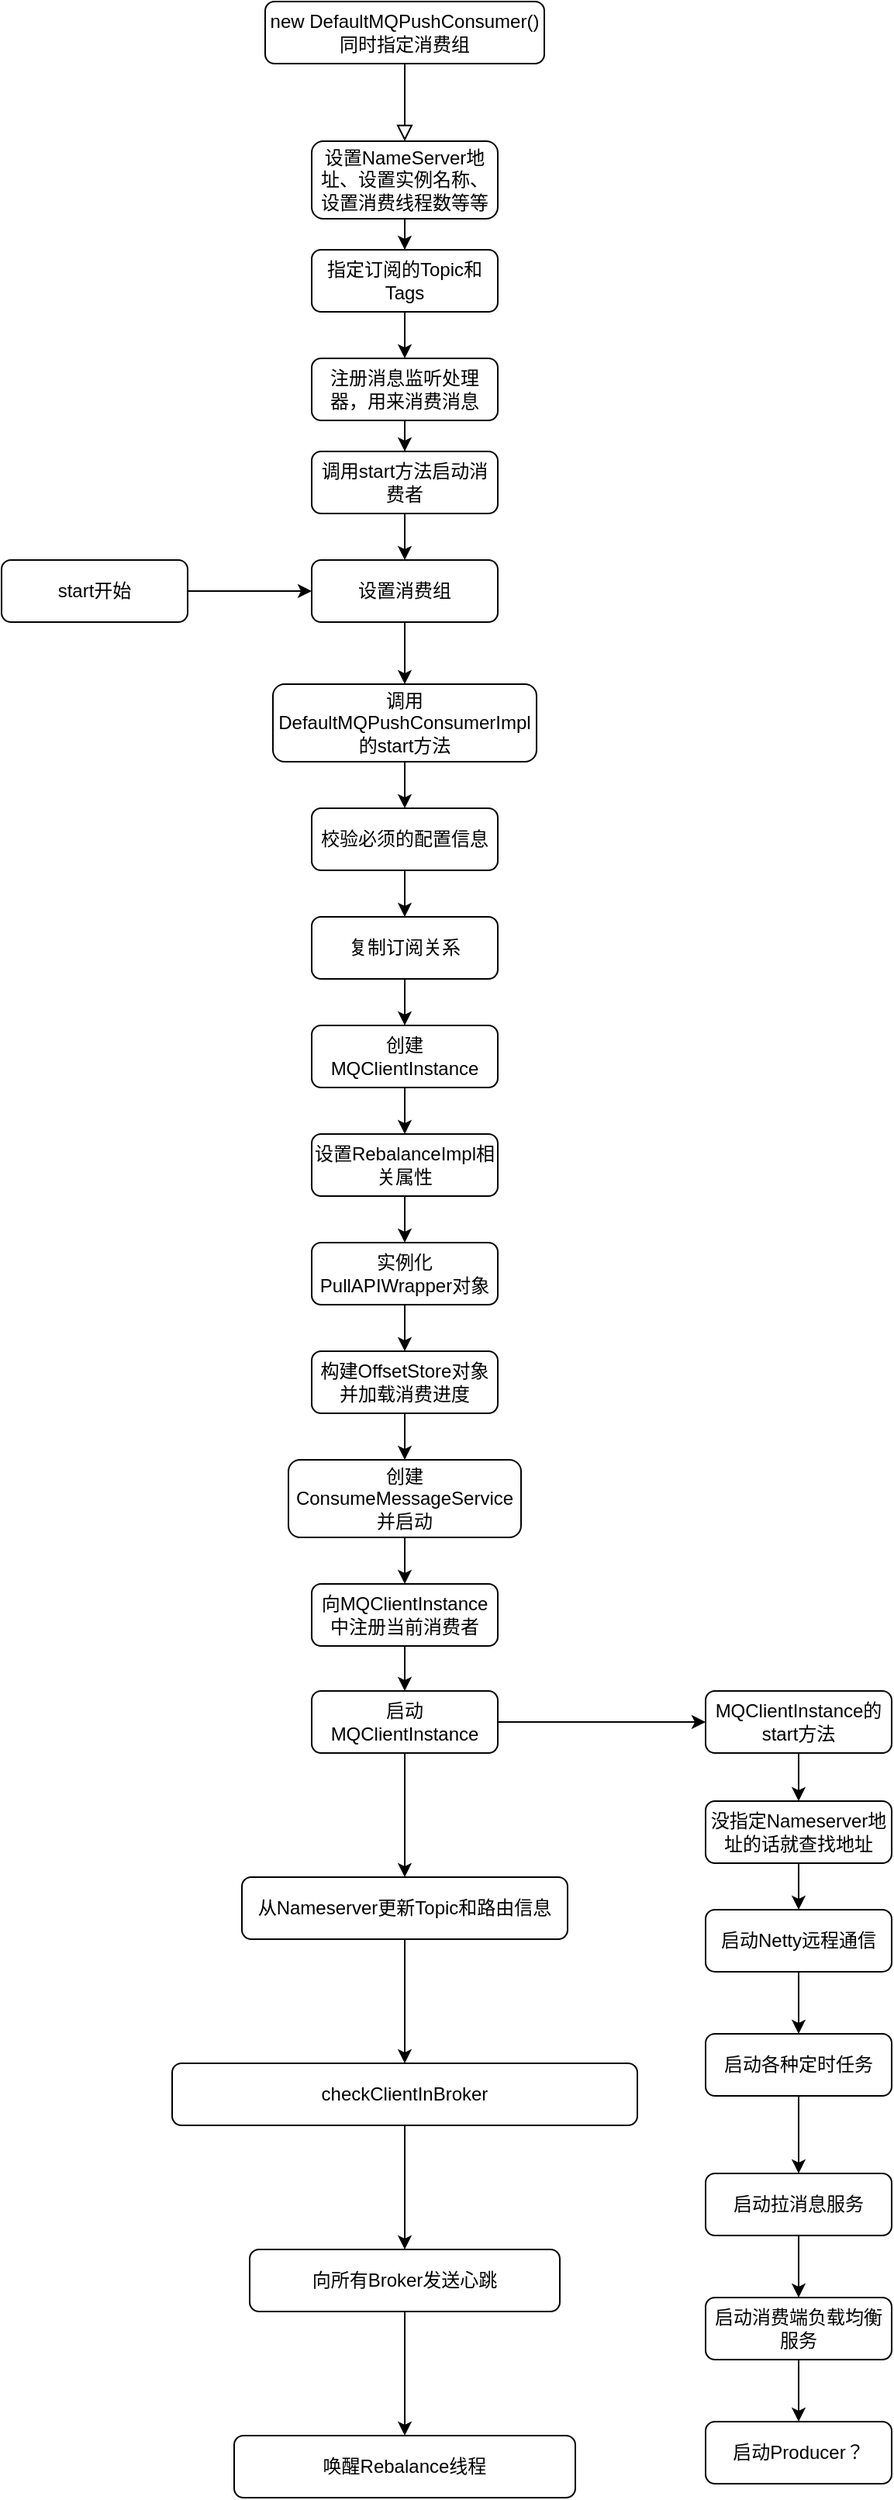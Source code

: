 <mxfile version="12.9.9" type="device"><diagram id="C5RBs43oDa-KdzZeNtuy" name="Page-1"><mxGraphModel dx="1745" dy="830" grid="1" gridSize="10" guides="1" tooltips="1" connect="1" arrows="1" fold="1" page="1" pageScale="1" pageWidth="827" pageHeight="1169" math="0" shadow="0"><root><mxCell id="WIyWlLk6GJQsqaUBKTNV-0"/><mxCell id="WIyWlLk6GJQsqaUBKTNV-1" parent="WIyWlLk6GJQsqaUBKTNV-0"/><mxCell id="WIyWlLk6GJQsqaUBKTNV-2" value="" style="rounded=0;html=1;jettySize=auto;orthogonalLoop=1;fontSize=11;endArrow=block;endFill=0;endSize=8;strokeWidth=1;shadow=0;labelBackgroundColor=none;edgeStyle=orthogonalEdgeStyle;" parent="WIyWlLk6GJQsqaUBKTNV-1" source="WIyWlLk6GJQsqaUBKTNV-3" edge="1"><mxGeometry relative="1" as="geometry"><mxPoint x="220" y="170" as="targetPoint"/></mxGeometry></mxCell><mxCell id="WIyWlLk6GJQsqaUBKTNV-3" value="new&amp;nbsp;DefaultMQPushConsumer()同时指定消费组" style="rounded=1;whiteSpace=wrap;html=1;fontSize=12;glass=0;strokeWidth=1;shadow=0;fillColor=#ffffff;expand=1;" parent="WIyWlLk6GJQsqaUBKTNV-1" vertex="1"><mxGeometry x="130" y="80" width="180" height="40" as="geometry"/></mxCell><mxCell id="zsHGnWBMHAhobS4xoQ_v-10" style="edgeStyle=orthogonalEdgeStyle;rounded=0;orthogonalLoop=1;jettySize=auto;html=1;" edge="1" parent="WIyWlLk6GJQsqaUBKTNV-1" source="zsHGnWBMHAhobS4xoQ_v-0" target="zsHGnWBMHAhobS4xoQ_v-1"><mxGeometry relative="1" as="geometry"/></mxCell><mxCell id="zsHGnWBMHAhobS4xoQ_v-0" value="设置NameServer地址、设置实例名称、设置消费线程数等等" style="rounded=1;whiteSpace=wrap;html=1;fontSize=12;glass=0;strokeWidth=1;shadow=0;fillColor=#ffffff;expand=1;" vertex="1" parent="WIyWlLk6GJQsqaUBKTNV-1"><mxGeometry x="160" y="170" width="120" height="50" as="geometry"/></mxCell><mxCell id="zsHGnWBMHAhobS4xoQ_v-11" style="edgeStyle=orthogonalEdgeStyle;rounded=0;orthogonalLoop=1;jettySize=auto;html=1;" edge="1" parent="WIyWlLk6GJQsqaUBKTNV-1" source="zsHGnWBMHAhobS4xoQ_v-1" target="zsHGnWBMHAhobS4xoQ_v-2"><mxGeometry relative="1" as="geometry"/></mxCell><mxCell id="zsHGnWBMHAhobS4xoQ_v-1" value="指定订阅的Topic和Tags" style="rounded=1;whiteSpace=wrap;html=1;fontSize=12;glass=0;strokeWidth=1;shadow=0;fillColor=#ffffff;expand=1;" vertex="1" parent="WIyWlLk6GJQsqaUBKTNV-1"><mxGeometry x="160" y="240" width="120" height="40" as="geometry"/></mxCell><mxCell id="zsHGnWBMHAhobS4xoQ_v-14" style="edgeStyle=orthogonalEdgeStyle;rounded=0;orthogonalLoop=1;jettySize=auto;html=1;" edge="1" parent="WIyWlLk6GJQsqaUBKTNV-1" source="zsHGnWBMHAhobS4xoQ_v-2" target="zsHGnWBMHAhobS4xoQ_v-3"><mxGeometry relative="1" as="geometry"/></mxCell><mxCell id="zsHGnWBMHAhobS4xoQ_v-2" value="注册消息监听处理器，用来消费消息" style="rounded=1;whiteSpace=wrap;html=1;fontSize=12;glass=0;strokeWidth=1;shadow=0;fillColor=#ffffff;expand=1;" vertex="1" parent="WIyWlLk6GJQsqaUBKTNV-1"><mxGeometry x="160" y="310" width="120" height="40" as="geometry"/></mxCell><mxCell id="zsHGnWBMHAhobS4xoQ_v-15" style="edgeStyle=orthogonalEdgeStyle;rounded=0;orthogonalLoop=1;jettySize=auto;html=1;" edge="1" parent="WIyWlLk6GJQsqaUBKTNV-1" source="zsHGnWBMHAhobS4xoQ_v-3" target="zsHGnWBMHAhobS4xoQ_v-4"><mxGeometry relative="1" as="geometry"/></mxCell><mxCell id="zsHGnWBMHAhobS4xoQ_v-3" value="调用start方法启动消费者" style="rounded=1;whiteSpace=wrap;html=1;fontSize=12;glass=0;strokeWidth=1;shadow=0;fillColor=#ffffff;expand=1;" vertex="1" parent="WIyWlLk6GJQsqaUBKTNV-1"><mxGeometry x="160" y="370" width="120" height="40" as="geometry"/></mxCell><mxCell id="zsHGnWBMHAhobS4xoQ_v-17" value="" style="edgeStyle=orthogonalEdgeStyle;rounded=0;orthogonalLoop=1;jettySize=auto;html=1;" edge="1" parent="WIyWlLk6GJQsqaUBKTNV-1" source="zsHGnWBMHAhobS4xoQ_v-4" target="zsHGnWBMHAhobS4xoQ_v-16"><mxGeometry relative="1" as="geometry"/></mxCell><mxCell id="zsHGnWBMHAhobS4xoQ_v-4" value="设置消费组" style="rounded=1;whiteSpace=wrap;html=1;fontSize=12;glass=0;strokeWidth=1;shadow=0;fillColor=#ffffff;expand=1;" vertex="1" parent="WIyWlLk6GJQsqaUBKTNV-1"><mxGeometry x="160" y="440" width="120" height="40" as="geometry"/></mxCell><mxCell id="zsHGnWBMHAhobS4xoQ_v-21" style="edgeStyle=orthogonalEdgeStyle;rounded=0;orthogonalLoop=1;jettySize=auto;html=1;" edge="1" parent="WIyWlLk6GJQsqaUBKTNV-1" source="zsHGnWBMHAhobS4xoQ_v-16" target="zsHGnWBMHAhobS4xoQ_v-20"><mxGeometry relative="1" as="geometry"/></mxCell><mxCell id="zsHGnWBMHAhobS4xoQ_v-16" value="调用DefaultMQPushConsumerImpl的start方法" style="rounded=1;whiteSpace=wrap;html=1;fontSize=12;glass=0;strokeWidth=1;shadow=0;fillColor=#ffffff;expand=1;" vertex="1" parent="WIyWlLk6GJQsqaUBKTNV-1"><mxGeometry x="135" y="520" width="170" height="50" as="geometry"/></mxCell><mxCell id="zsHGnWBMHAhobS4xoQ_v-9" style="edgeStyle=orthogonalEdgeStyle;rounded=0;orthogonalLoop=1;jettySize=auto;html=1;entryX=0;entryY=0.5;entryDx=0;entryDy=0;" edge="1" parent="WIyWlLk6GJQsqaUBKTNV-1" source="zsHGnWBMHAhobS4xoQ_v-7" target="zsHGnWBMHAhobS4xoQ_v-4"><mxGeometry relative="1" as="geometry"/></mxCell><mxCell id="zsHGnWBMHAhobS4xoQ_v-7" value="start开始" style="rounded=1;whiteSpace=wrap;html=1;fontSize=12;glass=0;strokeWidth=1;shadow=0;fillColor=#ffffff;expand=1;" vertex="1" parent="WIyWlLk6GJQsqaUBKTNV-1"><mxGeometry x="-40" y="440" width="120" height="40" as="geometry"/></mxCell><mxCell id="zsHGnWBMHAhobS4xoQ_v-23" value="" style="edgeStyle=orthogonalEdgeStyle;rounded=0;orthogonalLoop=1;jettySize=auto;html=1;" edge="1" parent="WIyWlLk6GJQsqaUBKTNV-1" source="zsHGnWBMHAhobS4xoQ_v-20" target="zsHGnWBMHAhobS4xoQ_v-22"><mxGeometry relative="1" as="geometry"/></mxCell><mxCell id="zsHGnWBMHAhobS4xoQ_v-20" value="校验必须的配置信息" style="rounded=1;whiteSpace=wrap;html=1;fontSize=12;glass=0;strokeWidth=1;shadow=0;fillColor=#ffffff;expand=1;" vertex="1" parent="WIyWlLk6GJQsqaUBKTNV-1"><mxGeometry x="160" y="600" width="120" height="40" as="geometry"/></mxCell><mxCell id="zsHGnWBMHAhobS4xoQ_v-25" value="" style="edgeStyle=orthogonalEdgeStyle;rounded=0;orthogonalLoop=1;jettySize=auto;html=1;" edge="1" parent="WIyWlLk6GJQsqaUBKTNV-1" source="zsHGnWBMHAhobS4xoQ_v-22" target="zsHGnWBMHAhobS4xoQ_v-24"><mxGeometry relative="1" as="geometry"/></mxCell><mxCell id="zsHGnWBMHAhobS4xoQ_v-22" value="复制订阅关系" style="rounded=1;whiteSpace=wrap;html=1;fontSize=12;glass=0;strokeWidth=1;shadow=0;fillColor=#ffffff;expand=1;" vertex="1" parent="WIyWlLk6GJQsqaUBKTNV-1"><mxGeometry x="160" y="670" width="120" height="40" as="geometry"/></mxCell><mxCell id="zsHGnWBMHAhobS4xoQ_v-27" value="" style="edgeStyle=orthogonalEdgeStyle;rounded=0;orthogonalLoop=1;jettySize=auto;html=1;" edge="1" parent="WIyWlLk6GJQsqaUBKTNV-1" source="zsHGnWBMHAhobS4xoQ_v-24" target="zsHGnWBMHAhobS4xoQ_v-26"><mxGeometry relative="1" as="geometry"/></mxCell><mxCell id="zsHGnWBMHAhobS4xoQ_v-24" value="创建MQClientInstance" style="rounded=1;whiteSpace=wrap;html=1;fontSize=12;glass=0;strokeWidth=1;shadow=0;fillColor=#ffffff;expand=1;" vertex="1" parent="WIyWlLk6GJQsqaUBKTNV-1"><mxGeometry x="160" y="740" width="120" height="40" as="geometry"/></mxCell><mxCell id="zsHGnWBMHAhobS4xoQ_v-29" value="" style="edgeStyle=orthogonalEdgeStyle;rounded=0;orthogonalLoop=1;jettySize=auto;html=1;" edge="1" parent="WIyWlLk6GJQsqaUBKTNV-1" source="zsHGnWBMHAhobS4xoQ_v-26" target="zsHGnWBMHAhobS4xoQ_v-28"><mxGeometry relative="1" as="geometry"/></mxCell><mxCell id="zsHGnWBMHAhobS4xoQ_v-26" value="设置RebalanceImpl相关属性" style="rounded=1;whiteSpace=wrap;html=1;fontSize=12;glass=0;strokeWidth=1;shadow=0;fillColor=#ffffff;expand=1;" vertex="1" parent="WIyWlLk6GJQsqaUBKTNV-1"><mxGeometry x="160" y="810" width="120" height="40" as="geometry"/></mxCell><mxCell id="zsHGnWBMHAhobS4xoQ_v-31" value="" style="edgeStyle=orthogonalEdgeStyle;rounded=0;orthogonalLoop=1;jettySize=auto;html=1;" edge="1" parent="WIyWlLk6GJQsqaUBKTNV-1" source="zsHGnWBMHAhobS4xoQ_v-28" target="zsHGnWBMHAhobS4xoQ_v-30"><mxGeometry relative="1" as="geometry"/></mxCell><mxCell id="zsHGnWBMHAhobS4xoQ_v-28" value="实例化PullAPIWrapper对象" style="rounded=1;whiteSpace=wrap;html=1;fontSize=12;glass=0;strokeWidth=1;shadow=0;fillColor=#ffffff;expand=1;" vertex="1" parent="WIyWlLk6GJQsqaUBKTNV-1"><mxGeometry x="160" y="880" width="120" height="40" as="geometry"/></mxCell><mxCell id="zsHGnWBMHAhobS4xoQ_v-33" value="" style="edgeStyle=orthogonalEdgeStyle;rounded=0;orthogonalLoop=1;jettySize=auto;html=1;" edge="1" parent="WIyWlLk6GJQsqaUBKTNV-1" source="zsHGnWBMHAhobS4xoQ_v-30" target="zsHGnWBMHAhobS4xoQ_v-32"><mxGeometry relative="1" as="geometry"/></mxCell><mxCell id="zsHGnWBMHAhobS4xoQ_v-30" value="构建OffsetStore对象并加载消费进度" style="rounded=1;whiteSpace=wrap;html=1;fontSize=12;glass=0;strokeWidth=1;shadow=0;fillColor=#ffffff;expand=1;" vertex="1" parent="WIyWlLk6GJQsqaUBKTNV-1"><mxGeometry x="160" y="950" width="120" height="40" as="geometry"/></mxCell><mxCell id="zsHGnWBMHAhobS4xoQ_v-35" style="edgeStyle=orthogonalEdgeStyle;rounded=0;orthogonalLoop=1;jettySize=auto;html=1;entryX=0.5;entryY=0;entryDx=0;entryDy=0;" edge="1" parent="WIyWlLk6GJQsqaUBKTNV-1" source="zsHGnWBMHAhobS4xoQ_v-32" target="zsHGnWBMHAhobS4xoQ_v-34"><mxGeometry relative="1" as="geometry"/></mxCell><mxCell id="zsHGnWBMHAhobS4xoQ_v-32" value="创建ConsumeMessageService并启动" style="rounded=1;whiteSpace=wrap;html=1;fontSize=12;glass=0;strokeWidth=1;shadow=0;fillColor=#ffffff;expand=1;" vertex="1" parent="WIyWlLk6GJQsqaUBKTNV-1"><mxGeometry x="145" y="1020" width="150" height="50" as="geometry"/></mxCell><mxCell id="zsHGnWBMHAhobS4xoQ_v-37" value="" style="edgeStyle=orthogonalEdgeStyle;rounded=0;orthogonalLoop=1;jettySize=auto;html=1;" edge="1" parent="WIyWlLk6GJQsqaUBKTNV-1" source="zsHGnWBMHAhobS4xoQ_v-34" target="zsHGnWBMHAhobS4xoQ_v-36"><mxGeometry relative="1" as="geometry"/></mxCell><mxCell id="zsHGnWBMHAhobS4xoQ_v-34" value="向MQClientInstance中注册当前消费者" style="rounded=1;whiteSpace=wrap;html=1;fontSize=12;glass=0;strokeWidth=1;shadow=0;fillColor=#ffffff;expand=1;" vertex="1" parent="WIyWlLk6GJQsqaUBKTNV-1"><mxGeometry x="160" y="1100" width="120" height="40" as="geometry"/></mxCell><mxCell id="zsHGnWBMHAhobS4xoQ_v-39" value="" style="edgeStyle=orthogonalEdgeStyle;rounded=0;orthogonalLoop=1;jettySize=auto;html=1;" edge="1" parent="WIyWlLk6GJQsqaUBKTNV-1" source="zsHGnWBMHAhobS4xoQ_v-36" target="zsHGnWBMHAhobS4xoQ_v-38"><mxGeometry relative="1" as="geometry"/></mxCell><mxCell id="zsHGnWBMHAhobS4xoQ_v-47" value="" style="edgeStyle=orthogonalEdgeStyle;rounded=0;orthogonalLoop=1;jettySize=auto;html=1;" edge="1" parent="WIyWlLk6GJQsqaUBKTNV-1" source="zsHGnWBMHAhobS4xoQ_v-36" target="zsHGnWBMHAhobS4xoQ_v-46"><mxGeometry relative="1" as="geometry"/></mxCell><mxCell id="zsHGnWBMHAhobS4xoQ_v-36" value="启动MQClientInstance" style="rounded=1;whiteSpace=wrap;html=1;fontSize=12;glass=0;strokeWidth=1;shadow=0;fillColor=#ffffff;expand=1;" vertex="1" parent="WIyWlLk6GJQsqaUBKTNV-1"><mxGeometry x="160" y="1169" width="120" height="40" as="geometry"/></mxCell><mxCell id="zsHGnWBMHAhobS4xoQ_v-49" value="" style="edgeStyle=orthogonalEdgeStyle;rounded=0;orthogonalLoop=1;jettySize=auto;html=1;" edge="1" parent="WIyWlLk6GJQsqaUBKTNV-1" source="zsHGnWBMHAhobS4xoQ_v-46" target="zsHGnWBMHAhobS4xoQ_v-48"><mxGeometry relative="1" as="geometry"/></mxCell><mxCell id="zsHGnWBMHAhobS4xoQ_v-46" value="MQClientInstance的start方法" style="rounded=1;whiteSpace=wrap;html=1;fontSize=12;glass=0;strokeWidth=1;shadow=0;fillColor=#ffffff;expand=1;" vertex="1" parent="WIyWlLk6GJQsqaUBKTNV-1"><mxGeometry x="414" y="1169" width="120" height="40" as="geometry"/></mxCell><mxCell id="zsHGnWBMHAhobS4xoQ_v-51" value="" style="edgeStyle=orthogonalEdgeStyle;rounded=0;orthogonalLoop=1;jettySize=auto;html=1;" edge="1" parent="WIyWlLk6GJQsqaUBKTNV-1" source="zsHGnWBMHAhobS4xoQ_v-48" target="zsHGnWBMHAhobS4xoQ_v-50"><mxGeometry relative="1" as="geometry"/></mxCell><mxCell id="zsHGnWBMHAhobS4xoQ_v-48" value="没指定Nameserver地址的话就查找地址" style="rounded=1;whiteSpace=wrap;html=1;fontSize=12;glass=0;strokeWidth=1;shadow=0;fillColor=#ffffff;expand=1;" vertex="1" parent="WIyWlLk6GJQsqaUBKTNV-1"><mxGeometry x="414" y="1240" width="120" height="40" as="geometry"/></mxCell><mxCell id="zsHGnWBMHAhobS4xoQ_v-53" value="" style="edgeStyle=orthogonalEdgeStyle;rounded=0;orthogonalLoop=1;jettySize=auto;html=1;" edge="1" parent="WIyWlLk6GJQsqaUBKTNV-1" source="zsHGnWBMHAhobS4xoQ_v-50" target="zsHGnWBMHAhobS4xoQ_v-52"><mxGeometry relative="1" as="geometry"/></mxCell><mxCell id="zsHGnWBMHAhobS4xoQ_v-50" value="启动Netty远程通信" style="rounded=1;whiteSpace=wrap;html=1;fontSize=12;glass=0;strokeWidth=1;shadow=0;fillColor=#ffffff;expand=1;" vertex="1" parent="WIyWlLk6GJQsqaUBKTNV-1"><mxGeometry x="414" y="1310" width="120" height="40" as="geometry"/></mxCell><mxCell id="zsHGnWBMHAhobS4xoQ_v-55" value="" style="edgeStyle=orthogonalEdgeStyle;rounded=0;orthogonalLoop=1;jettySize=auto;html=1;" edge="1" parent="WIyWlLk6GJQsqaUBKTNV-1" source="zsHGnWBMHAhobS4xoQ_v-52" target="zsHGnWBMHAhobS4xoQ_v-54"><mxGeometry relative="1" as="geometry"/></mxCell><mxCell id="zsHGnWBMHAhobS4xoQ_v-52" value="启动各种定时任务" style="rounded=1;whiteSpace=wrap;html=1;fontSize=12;glass=0;strokeWidth=1;shadow=0;fillColor=#ffffff;expand=1;" vertex="1" parent="WIyWlLk6GJQsqaUBKTNV-1"><mxGeometry x="414" y="1390" width="120" height="40" as="geometry"/></mxCell><mxCell id="zsHGnWBMHAhobS4xoQ_v-57" value="" style="edgeStyle=orthogonalEdgeStyle;rounded=0;orthogonalLoop=1;jettySize=auto;html=1;" edge="1" parent="WIyWlLk6GJQsqaUBKTNV-1" source="zsHGnWBMHAhobS4xoQ_v-54" target="zsHGnWBMHAhobS4xoQ_v-56"><mxGeometry relative="1" as="geometry"/></mxCell><mxCell id="zsHGnWBMHAhobS4xoQ_v-54" value="启动拉消息服务" style="rounded=1;whiteSpace=wrap;html=1;fontSize=12;glass=0;strokeWidth=1;shadow=0;fillColor=#ffffff;expand=1;" vertex="1" parent="WIyWlLk6GJQsqaUBKTNV-1"><mxGeometry x="414" y="1480" width="120" height="40" as="geometry"/></mxCell><mxCell id="zsHGnWBMHAhobS4xoQ_v-59" value="" style="edgeStyle=orthogonalEdgeStyle;rounded=0;orthogonalLoop=1;jettySize=auto;html=1;" edge="1" parent="WIyWlLk6GJQsqaUBKTNV-1" source="zsHGnWBMHAhobS4xoQ_v-56" target="zsHGnWBMHAhobS4xoQ_v-58"><mxGeometry relative="1" as="geometry"/></mxCell><mxCell id="zsHGnWBMHAhobS4xoQ_v-56" value="启动消费端负载均衡服务" style="rounded=1;whiteSpace=wrap;html=1;fontSize=12;glass=0;strokeWidth=1;shadow=0;fillColor=#ffffff;expand=1;" vertex="1" parent="WIyWlLk6GJQsqaUBKTNV-1"><mxGeometry x="414" y="1560" width="120" height="40" as="geometry"/></mxCell><mxCell id="zsHGnWBMHAhobS4xoQ_v-58" value="启动Producer？" style="rounded=1;whiteSpace=wrap;html=1;fontSize=12;glass=0;strokeWidth=1;shadow=0;fillColor=#ffffff;expand=1;" vertex="1" parent="WIyWlLk6GJQsqaUBKTNV-1"><mxGeometry x="414" y="1640" width="120" height="40" as="geometry"/></mxCell><mxCell id="zsHGnWBMHAhobS4xoQ_v-41" value="" style="edgeStyle=orthogonalEdgeStyle;rounded=0;orthogonalLoop=1;jettySize=auto;html=1;" edge="1" parent="WIyWlLk6GJQsqaUBKTNV-1" source="zsHGnWBMHAhobS4xoQ_v-38" target="zsHGnWBMHAhobS4xoQ_v-40"><mxGeometry relative="1" as="geometry"/></mxCell><mxCell id="zsHGnWBMHAhobS4xoQ_v-38" value="从Nameserver更新Topic和路由信息" style="rounded=1;whiteSpace=wrap;html=1;fontSize=12;glass=0;strokeWidth=1;shadow=0;fillColor=#ffffff;expand=1;" vertex="1" parent="WIyWlLk6GJQsqaUBKTNV-1"><mxGeometry x="115" y="1289" width="210" height="40" as="geometry"/></mxCell><mxCell id="zsHGnWBMHAhobS4xoQ_v-43" value="" style="edgeStyle=orthogonalEdgeStyle;rounded=0;orthogonalLoop=1;jettySize=auto;html=1;" edge="1" parent="WIyWlLk6GJQsqaUBKTNV-1" source="zsHGnWBMHAhobS4xoQ_v-40" target="zsHGnWBMHAhobS4xoQ_v-42"><mxGeometry relative="1" as="geometry"/></mxCell><mxCell id="zsHGnWBMHAhobS4xoQ_v-40" value="checkClientInBroker" style="rounded=1;whiteSpace=wrap;html=1;fontSize=12;glass=0;strokeWidth=1;shadow=0;fillColor=#ffffff;expand=1;" vertex="1" parent="WIyWlLk6GJQsqaUBKTNV-1"><mxGeometry x="70" y="1409" width="300" height="40" as="geometry"/></mxCell><mxCell id="zsHGnWBMHAhobS4xoQ_v-45" value="" style="edgeStyle=orthogonalEdgeStyle;rounded=0;orthogonalLoop=1;jettySize=auto;html=1;" edge="1" parent="WIyWlLk6GJQsqaUBKTNV-1" source="zsHGnWBMHAhobS4xoQ_v-42" target="zsHGnWBMHAhobS4xoQ_v-44"><mxGeometry relative="1" as="geometry"/></mxCell><mxCell id="zsHGnWBMHAhobS4xoQ_v-42" value="向所有Broker发送心跳" style="rounded=1;whiteSpace=wrap;html=1;fontSize=12;glass=0;strokeWidth=1;shadow=0;fillColor=#ffffff;expand=1;" vertex="1" parent="WIyWlLk6GJQsqaUBKTNV-1"><mxGeometry x="120" y="1529" width="200" height="40" as="geometry"/></mxCell><mxCell id="zsHGnWBMHAhobS4xoQ_v-44" value="唤醒Rebalance线程" style="rounded=1;whiteSpace=wrap;html=1;fontSize=12;glass=0;strokeWidth=1;shadow=0;fillColor=#ffffff;expand=1;" vertex="1" parent="WIyWlLk6GJQsqaUBKTNV-1"><mxGeometry x="110" y="1649" width="220" height="40" as="geometry"/></mxCell></root></mxGraphModel></diagram></mxfile>